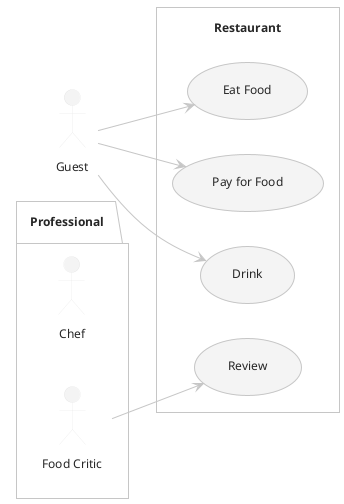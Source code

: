 ' Do not edit
' Theme Gallery
' autogenerated by script
'
@startuml
!theme carbon-gray
left to right direction

actor Guest as g
package Professional {
  actor Chef as c
  actor "Food Critic" as fc
}

rectangle Restaurant {
  usecase "Eat Food" as UC1
  usecase "Pay for Food" as UC2
  usecase "Drink" as UC3
  usecase "Review" as UC4
}

fc --> UC4
g --> UC1
g --> UC2
g --> UC3
@enduml
